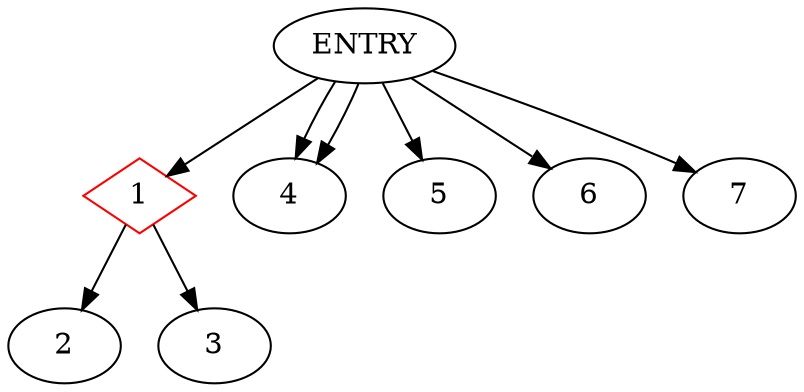 digraph CDG {
1 [shape=diamond, color=red]
ENTRY -> 1
1-> 2
1-> 3
ENTRY -> 4
ENTRY -> 4
ENTRY -> 5
ENTRY -> 6
ENTRY -> 7
}

